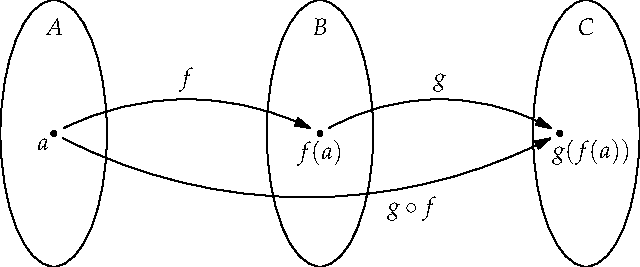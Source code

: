 settings.tex="pdflatex";

texpreamble("\usepackage{amsmath}
\usepackage{amsthm,amssymb}
\usepackage{mathpazo}
\usepackage[svgnames]{xcolor}
%\input{../../preamble}
");
import graph;

size(320);

path ellipse(real x, real y){return xscale(x)*yscale(y)*unitcircle;}

pair a=(0,0);
pair b=(5,0);
pair c=(9.5,0);
pair C=(10,0);

draw(ellipse(1,2.5));
draw(shift(b)*ellipse(1,2.5));
draw(shift(C)*ellipse(1,2.5));

real sh=0.08;

draw(Label("$f$",align=N),subpath(a..((a+b)/2+(0,8sh))..b,sh,2-sh),Arrow);
draw(Label("$g$",align=N),subpath(b..((b+c)/2+(0,8sh))..c,sh,2-sh),Arrow);

path gof=subpath(a..((a+c)/2+(0,-15sh))..c,0.5sh,2-0.5sh);
draw(gof,Arrow);
label(Label("$g\circ f$",align=SE),relpoint(gof,0.65));

dot("$a$",a,SW);
dot("$f(a)$",b,S);
dot("$g(f(a))$",c,dir(-55));

label("$A$",a+(0,2));
label("$B$",b+(0,2));
label("$C$",C+(0,2));